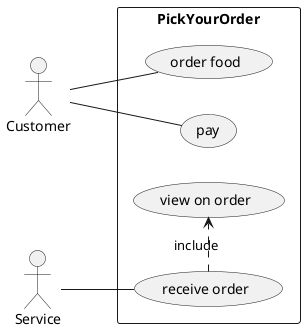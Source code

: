 @startuml
left to right direction

actor "Customer" as c
actor "Service" as s

rectangle PickYourOrder {
usecase "order food" as o
usecase "receive order" as r
usecase "view on order" as v
usecase "pay" as p
}

c -- p
c -- o
s -- r


r .> v : include
@enduml